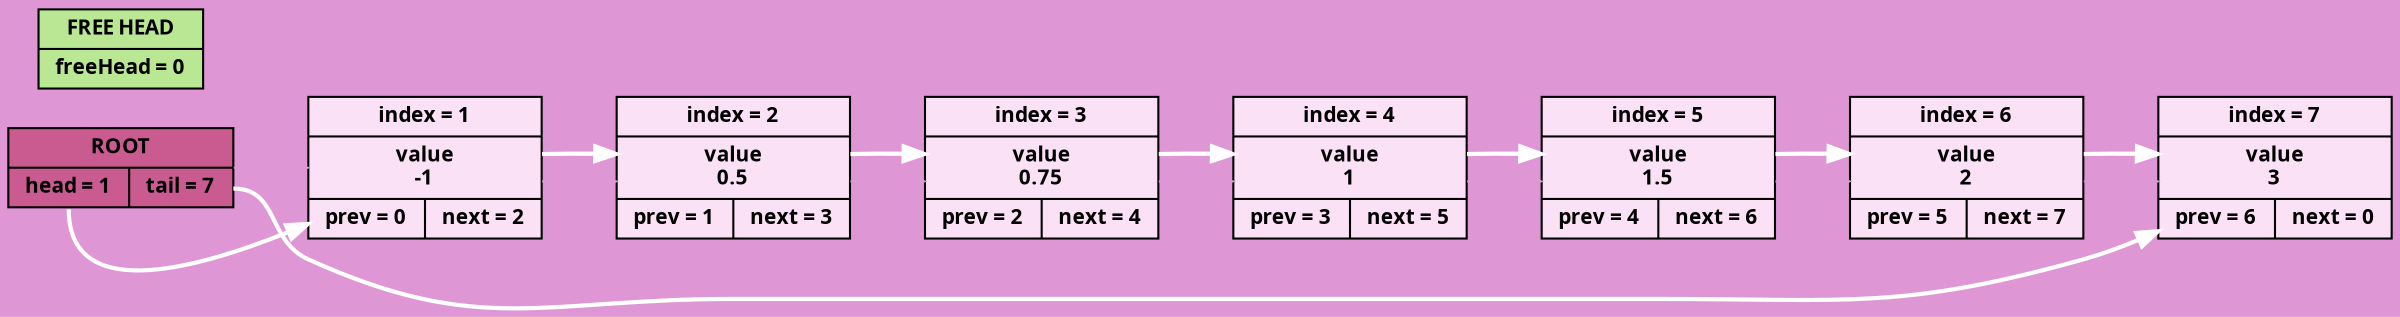 digraph
{
rankdir = LR;
node[shape = record, color = "#000000", fontname = "Fira Code Bold", fontsize = 10];
bgcolor = "#de97d4";
ROOT[style = "filled", fillcolor = "#c95b90", label = "ROOT|{<head>head = 1|<tail>tail = 7}"];
FREE_HEAD[style = "filled", fillcolor = "#b9e793", label = "FREE HEAD|<freeHead>freeHead = 0"];
CELL_1[style = "filled", fillcolor = "#fae1f6", label = "index = 1|value\n-1|{prev = 0|next = 2}"];
CELL_2[style = "filled", fillcolor = "#fae1f6", label = "index = 2|value\n0.5|{prev = 1|next = 3}"];
CELL_3[style = "filled", fillcolor = "#fae1f6", label = "index = 3|value\n0.75|{prev = 2|next = 4}"];
CELL_4[style = "filled", fillcolor = "#fae1f6", label = "index = 4|value\n1|{prev = 3|next = 5}"];
CELL_5[style = "filled", fillcolor = "#fae1f6", label = "index = 5|value\n1.5|{prev = 4|next = 6}"];
CELL_6[style = "filled", fillcolor = "#fae1f6", label = "index = 6|value\n2|{prev = 5|next = 7}"];
CELL_7[style = "filled", fillcolor = "#fae1f6", label = "index = 7|value\n3|{prev = 6|next = 0}"];
ROOT->CELL_1->CELL_2->CELL_3->CELL_4->CELL_5->CELL_6->CELL_7 [weight = 1000000000, color = "#de97d4"];
ROOT:head->CELL_1 [style = "bold", color = white];
ROOT:tail->CELL_7 [style = "bold", color = white];
CELL_1->CELL_2->CELL_3->CELL_4->CELL_5->CELL_6->CELL_7[style = "bold", color = white];
}
